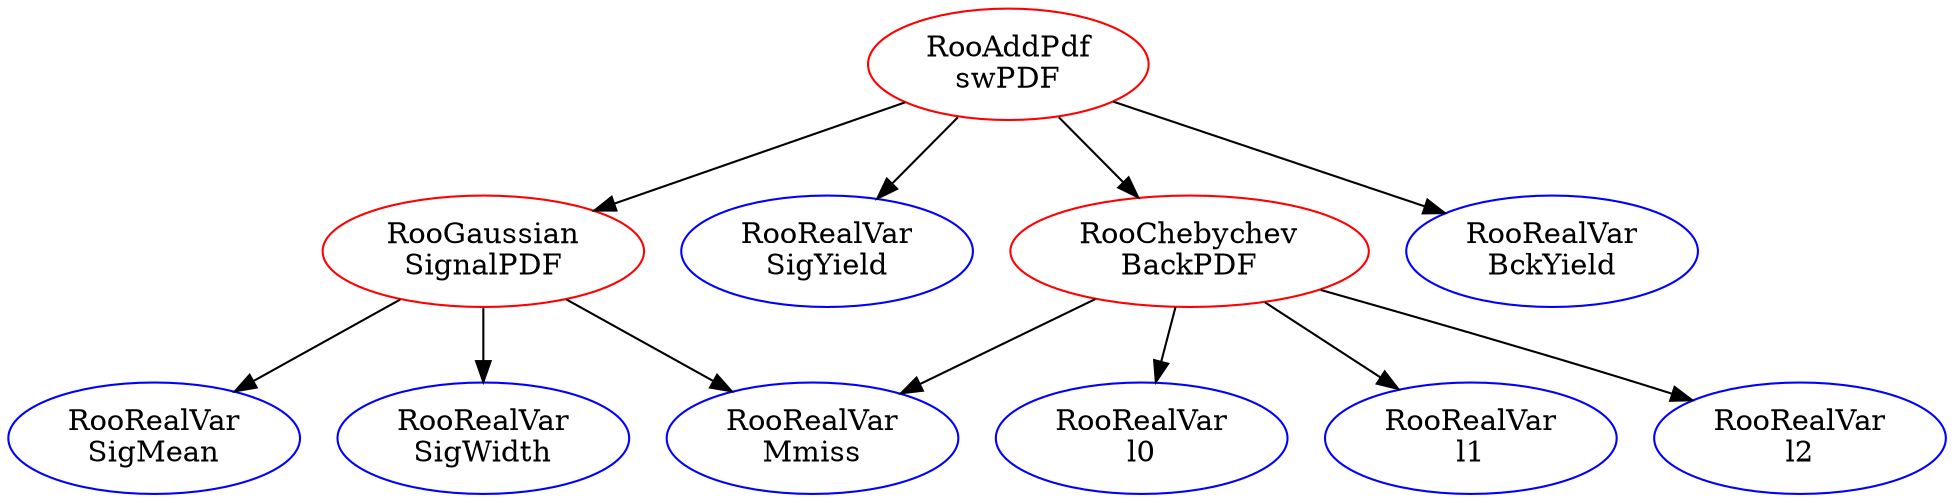 digraph swPDF{
"swPDF" [ color=red, label="RooAddPdf
swPDF"];
"SignalPDF" [ color=red, label="RooGaussian
SignalPDF"];
"Mmiss" [ color=blue, label="RooRealVar
Mmiss"];
"SigMean" [ color=blue, label="RooRealVar
SigMean"];
"SigWidth" [ color=blue, label="RooRealVar
SigWidth"];
"SigYield" [ color=blue, label="RooRealVar
SigYield"];
"BackPDF" [ color=red, label="RooChebychev
BackPDF"];
"l0" [ color=blue, label="RooRealVar
l0"];
"l1" [ color=blue, label="RooRealVar
l1"];
"l2" [ color=blue, label="RooRealVar
l2"];
"BckYield" [ color=blue, label="RooRealVar
BckYield"];
"SignalPDF" -> "Mmiss";
"SignalPDF" -> "SigMean";
"SignalPDF" -> "SigWidth";
"BackPDF" -> "Mmiss";
"BackPDF" -> "l0";
"BackPDF" -> "l1";
"BackPDF" -> "l2";
"swPDF" -> "SigYield";
"swPDF" -> "BckYield";
"swPDF" -> "SignalPDF";
"swPDF" -> "BackPDF";
}
